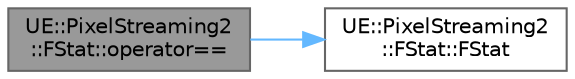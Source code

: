 digraph "UE::PixelStreaming2::FStat::operator=="
{
 // INTERACTIVE_SVG=YES
 // LATEX_PDF_SIZE
  bgcolor="transparent";
  edge [fontname=Helvetica,fontsize=10,labelfontname=Helvetica,labelfontsize=10];
  node [fontname=Helvetica,fontsize=10,shape=box,height=0.2,width=0.4];
  rankdir="LR";
  Node1 [id="Node000001",label="UE::PixelStreaming2\l::FStat::operator==",height=0.2,width=0.4,color="gray40", fillcolor="grey60", style="filled", fontcolor="black",tooltip=" "];
  Node1 -> Node2 [id="edge1_Node000001_Node000002",color="steelblue1",style="solid",tooltip=" "];
  Node2 [id="Node000002",label="UE::PixelStreaming2\l::FStat::FStat",height=0.2,width=0.4,color="grey40", fillcolor="white", style="filled",URL="$d4/d8d/classUE_1_1PixelStreaming2_1_1FStat.html#ae9b449b42ea5735e0b09bd60b3f24894",tooltip=" "];
}
